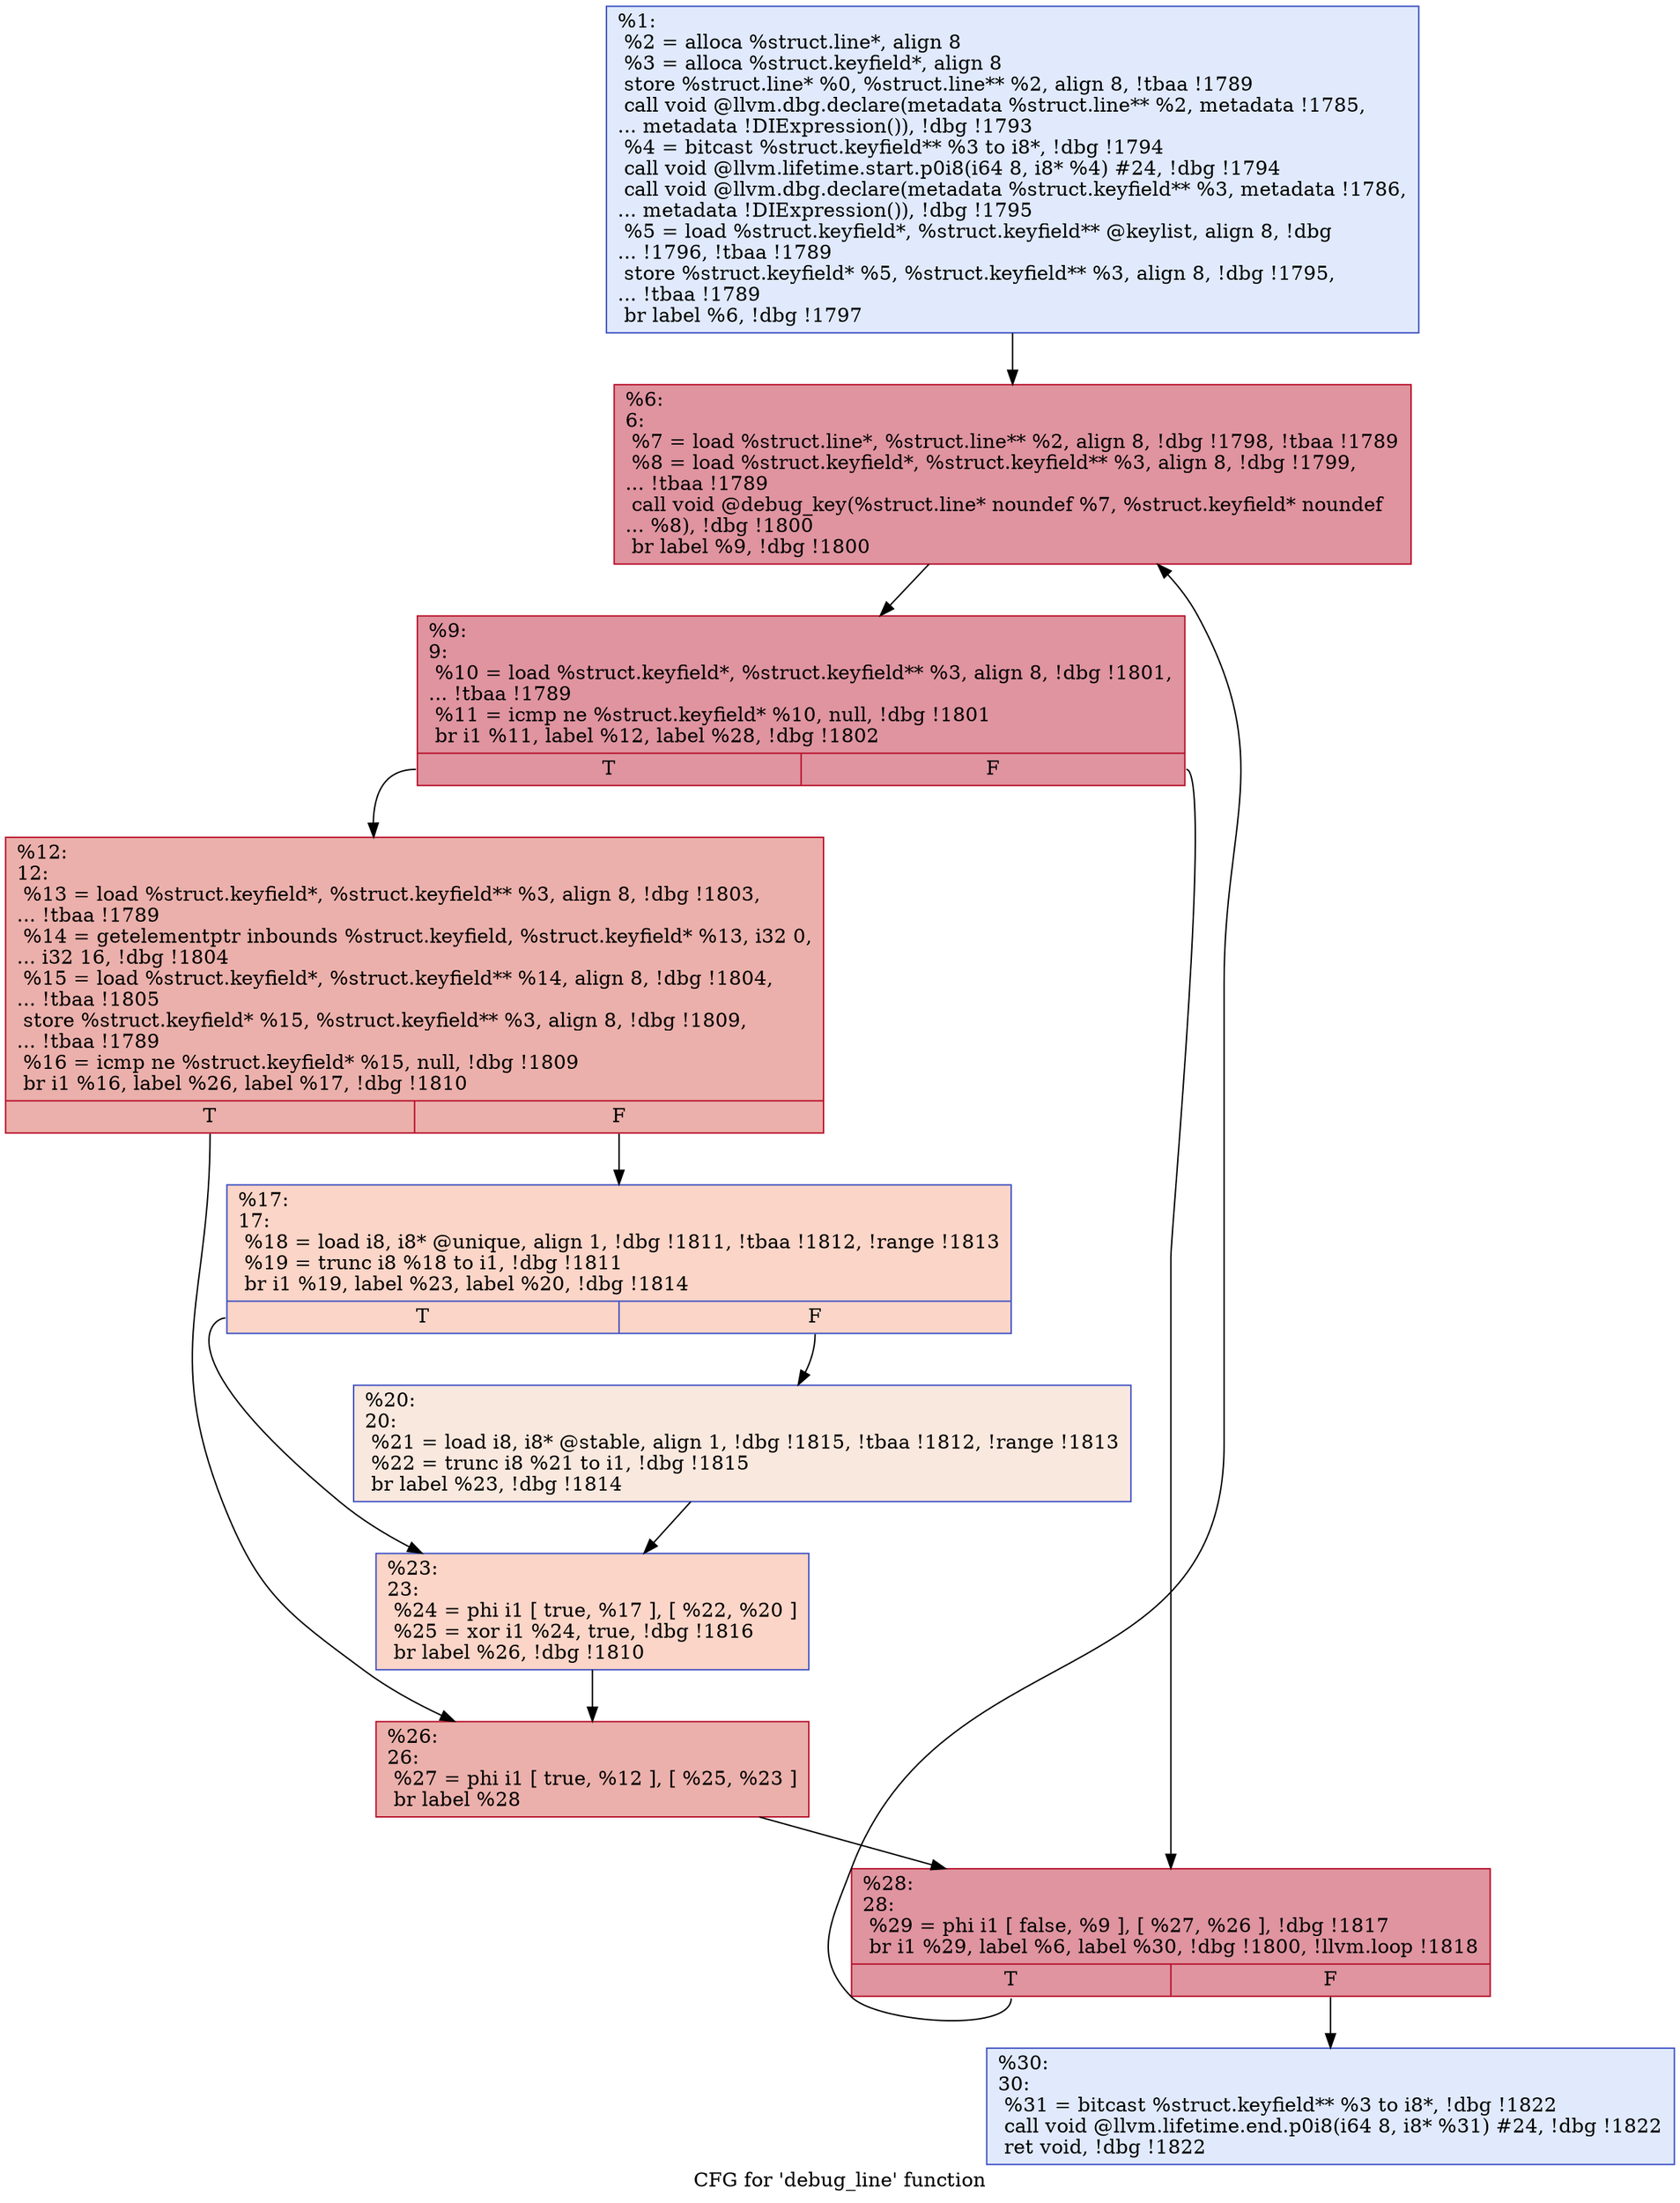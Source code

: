 digraph "CFG for 'debug_line' function" {
	label="CFG for 'debug_line' function";

	Node0x2424db0 [shape=record,color="#3d50c3ff", style=filled, fillcolor="#b9d0f970",label="{%1:\l  %2 = alloca %struct.line*, align 8\l  %3 = alloca %struct.keyfield*, align 8\l  store %struct.line* %0, %struct.line** %2, align 8, !tbaa !1789\l  call void @llvm.dbg.declare(metadata %struct.line** %2, metadata !1785,\l... metadata !DIExpression()), !dbg !1793\l  %4 = bitcast %struct.keyfield** %3 to i8*, !dbg !1794\l  call void @llvm.lifetime.start.p0i8(i64 8, i8* %4) #24, !dbg !1794\l  call void @llvm.dbg.declare(metadata %struct.keyfield** %3, metadata !1786,\l... metadata !DIExpression()), !dbg !1795\l  %5 = load %struct.keyfield*, %struct.keyfield** @keylist, align 8, !dbg\l... !1796, !tbaa !1789\l  store %struct.keyfield* %5, %struct.keyfield** %3, align 8, !dbg !1795,\l... !tbaa !1789\l  br label %6, !dbg !1797\l}"];
	Node0x2424db0 -> Node0x2424ea0;
	Node0x2424ea0 [shape=record,color="#b70d28ff", style=filled, fillcolor="#b70d2870",label="{%6:\l6:                                                \l  %7 = load %struct.line*, %struct.line** %2, align 8, !dbg !1798, !tbaa !1789\l  %8 = load %struct.keyfield*, %struct.keyfield** %3, align 8, !dbg !1799,\l... !tbaa !1789\l  call void @debug_key(%struct.line* noundef %7, %struct.keyfield* noundef\l... %8), !dbg !1800\l  br label %9, !dbg !1800\l}"];
	Node0x2424ea0 -> Node0x2424ef0;
	Node0x2424ef0 [shape=record,color="#b70d28ff", style=filled, fillcolor="#b70d2870",label="{%9:\l9:                                                \l  %10 = load %struct.keyfield*, %struct.keyfield** %3, align 8, !dbg !1801,\l... !tbaa !1789\l  %11 = icmp ne %struct.keyfield* %10, null, !dbg !1801\l  br i1 %11, label %12, label %28, !dbg !1802\l|{<s0>T|<s1>F}}"];
	Node0x2424ef0:s0 -> Node0x2424f40;
	Node0x2424ef0:s1 -> Node0x24250d0;
	Node0x2424f40 [shape=record,color="#b70d28ff", style=filled, fillcolor="#d24b4070",label="{%12:\l12:                                               \l  %13 = load %struct.keyfield*, %struct.keyfield** %3, align 8, !dbg !1803,\l... !tbaa !1789\l  %14 = getelementptr inbounds %struct.keyfield, %struct.keyfield* %13, i32 0,\l... i32 16, !dbg !1804\l  %15 = load %struct.keyfield*, %struct.keyfield** %14, align 8, !dbg !1804,\l... !tbaa !1805\l  store %struct.keyfield* %15, %struct.keyfield** %3, align 8, !dbg !1809,\l... !tbaa !1789\l  %16 = icmp ne %struct.keyfield* %15, null, !dbg !1809\l  br i1 %16, label %26, label %17, !dbg !1810\l|{<s0>T|<s1>F}}"];
	Node0x2424f40:s0 -> Node0x2425080;
	Node0x2424f40:s1 -> Node0x2424f90;
	Node0x2424f90 [shape=record,color="#3d50c3ff", style=filled, fillcolor="#f5a08170",label="{%17:\l17:                                               \l  %18 = load i8, i8* @unique, align 1, !dbg !1811, !tbaa !1812, !range !1813\l  %19 = trunc i8 %18 to i1, !dbg !1811\l  br i1 %19, label %23, label %20, !dbg !1814\l|{<s0>T|<s1>F}}"];
	Node0x2424f90:s0 -> Node0x2425030;
	Node0x2424f90:s1 -> Node0x2424fe0;
	Node0x2424fe0 [shape=record,color="#3d50c3ff", style=filled, fillcolor="#f2cab570",label="{%20:\l20:                                               \l  %21 = load i8, i8* @stable, align 1, !dbg !1815, !tbaa !1812, !range !1813\l  %22 = trunc i8 %21 to i1, !dbg !1815\l  br label %23, !dbg !1814\l}"];
	Node0x2424fe0 -> Node0x2425030;
	Node0x2425030 [shape=record,color="#3d50c3ff", style=filled, fillcolor="#f5a08170",label="{%23:\l23:                                               \l  %24 = phi i1 [ true, %17 ], [ %22, %20 ]\l  %25 = xor i1 %24, true, !dbg !1816\l  br label %26, !dbg !1810\l}"];
	Node0x2425030 -> Node0x2425080;
	Node0x2425080 [shape=record,color="#b70d28ff", style=filled, fillcolor="#d24b4070",label="{%26:\l26:                                               \l  %27 = phi i1 [ true, %12 ], [ %25, %23 ]\l  br label %28\l}"];
	Node0x2425080 -> Node0x24250d0;
	Node0x24250d0 [shape=record,color="#b70d28ff", style=filled, fillcolor="#b70d2870",label="{%28:\l28:                                               \l  %29 = phi i1 [ false, %9 ], [ %27, %26 ], !dbg !1817\l  br i1 %29, label %6, label %30, !dbg !1800, !llvm.loop !1818\l|{<s0>T|<s1>F}}"];
	Node0x24250d0:s0 -> Node0x2424ea0;
	Node0x24250d0:s1 -> Node0x2425120;
	Node0x2425120 [shape=record,color="#3d50c3ff", style=filled, fillcolor="#b9d0f970",label="{%30:\l30:                                               \l  %31 = bitcast %struct.keyfield** %3 to i8*, !dbg !1822\l  call void @llvm.lifetime.end.p0i8(i64 8, i8* %31) #24, !dbg !1822\l  ret void, !dbg !1822\l}"];
}
